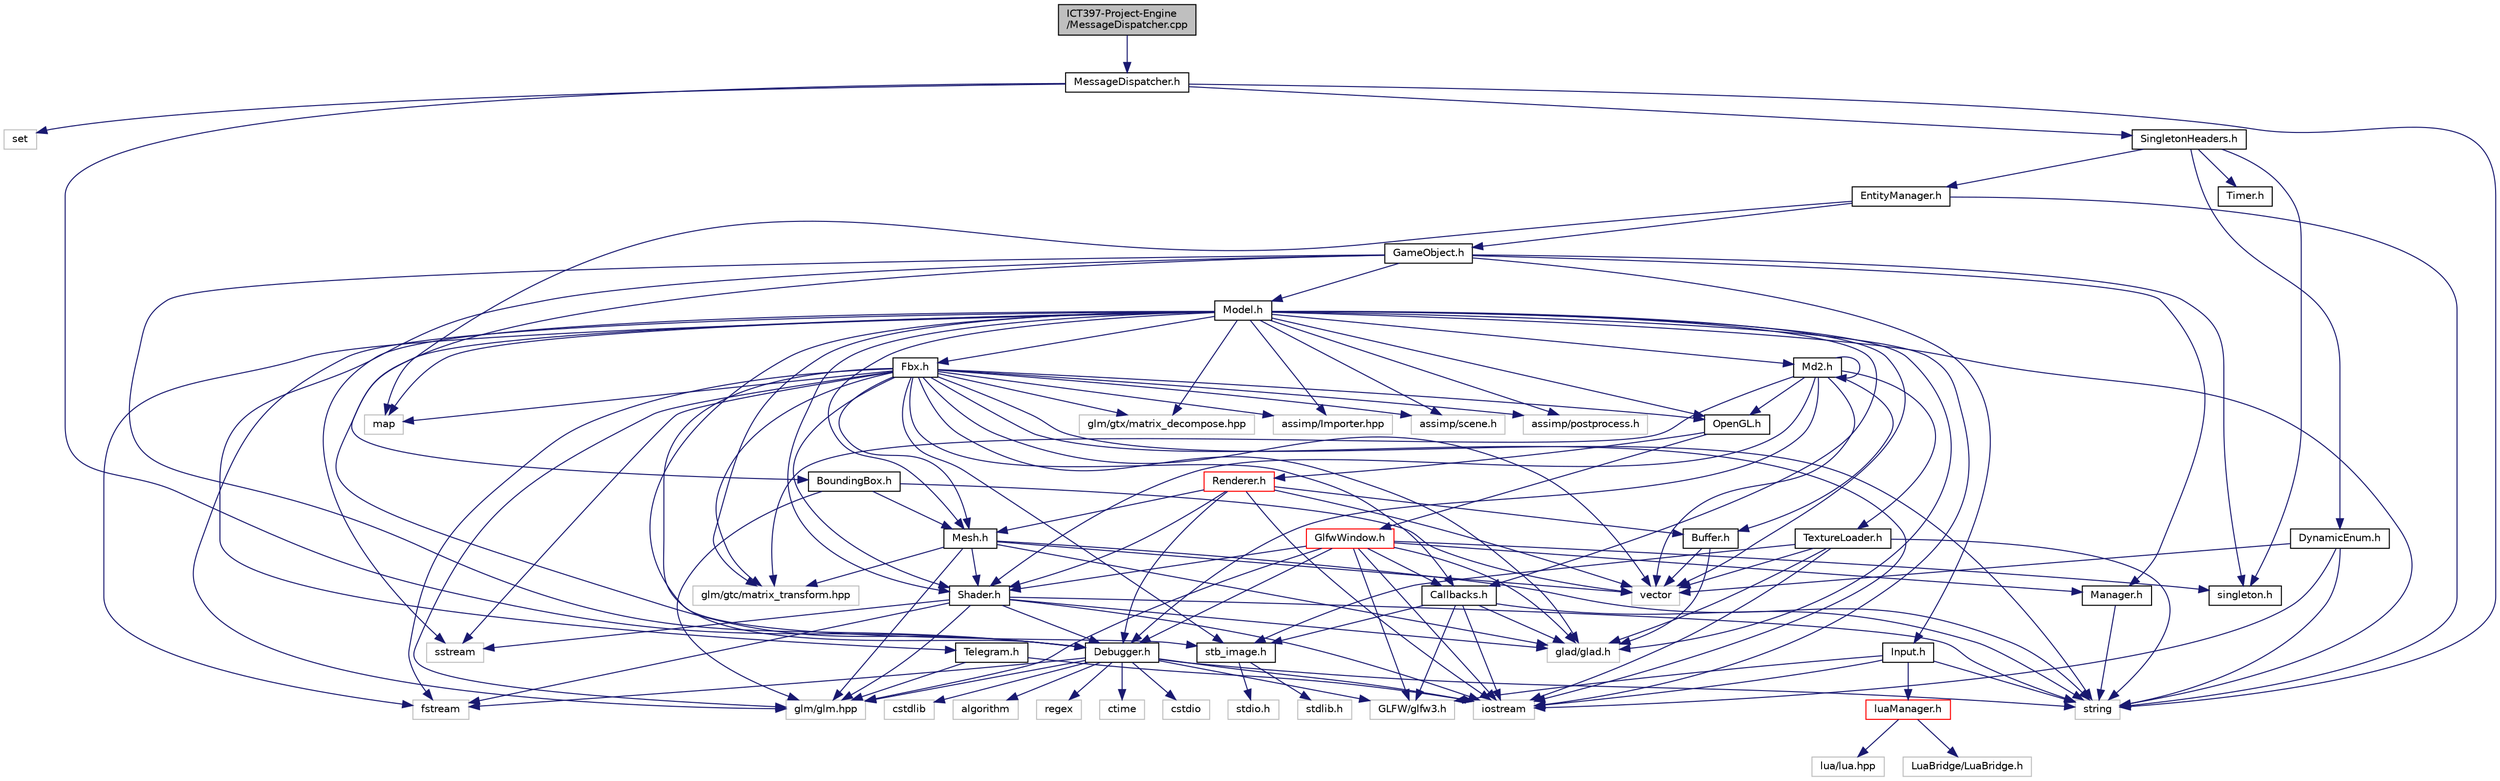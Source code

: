 digraph "ICT397-Project-Engine/MessageDispatcher.cpp"
{
 // LATEX_PDF_SIZE
  edge [fontname="Helvetica",fontsize="10",labelfontname="Helvetica",labelfontsize="10"];
  node [fontname="Helvetica",fontsize="10",shape=record];
  Node1 [label="ICT397-Project-Engine\l/MessageDispatcher.cpp",height=0.2,width=0.4,color="black", fillcolor="grey75", style="filled", fontcolor="black",tooltip=" "];
  Node1 -> Node2 [color="midnightblue",fontsize="10",style="solid"];
  Node2 [label="MessageDispatcher.h",height=0.2,width=0.4,color="black", fillcolor="white", style="filled",URL="$_message_dispatcher_8h.html",tooltip=" "];
  Node2 -> Node3 [color="midnightblue",fontsize="10",style="solid"];
  Node3 [label="set",height=0.2,width=0.4,color="grey75", fillcolor="white", style="filled",tooltip=" "];
  Node2 -> Node4 [color="midnightblue",fontsize="10",style="solid"];
  Node4 [label="string",height=0.2,width=0.4,color="grey75", fillcolor="white", style="filled",tooltip=" "];
  Node2 -> Node5 [color="midnightblue",fontsize="10",style="solid"];
  Node5 [label="SingletonHeaders.h",height=0.2,width=0.4,color="black", fillcolor="white", style="filled",URL="$_singleton_headers_8h.html",tooltip=" "];
  Node5 -> Node6 [color="midnightblue",fontsize="10",style="solid"];
  Node6 [label="singleton.h",height=0.2,width=0.4,color="black", fillcolor="white", style="filled",URL="$singleton_8h.html",tooltip=" "];
  Node5 -> Node7 [color="midnightblue",fontsize="10",style="solid"];
  Node7 [label="EntityManager.h",height=0.2,width=0.4,color="black", fillcolor="white", style="filled",URL="$_entity_manager_8h.html",tooltip=" "];
  Node7 -> Node4 [color="midnightblue",fontsize="10",style="solid"];
  Node7 -> Node8 [color="midnightblue",fontsize="10",style="solid"];
  Node8 [label="map",height=0.2,width=0.4,color="grey75", fillcolor="white", style="filled",tooltip=" "];
  Node7 -> Node9 [color="midnightblue",fontsize="10",style="solid"];
  Node9 [label="GameObject.h",height=0.2,width=0.4,color="black", fillcolor="white", style="filled",URL="$_game_object_8h.html",tooltip=" "];
  Node9 -> Node10 [color="midnightblue",fontsize="10",style="solid"];
  Node10 [label="Model.h",height=0.2,width=0.4,color="black", fillcolor="white", style="filled",URL="$_model_8h.html",tooltip=" "];
  Node10 -> Node11 [color="midnightblue",fontsize="10",style="solid"];
  Node11 [label="glad/glad.h",height=0.2,width=0.4,color="grey75", fillcolor="white", style="filled",tooltip=" "];
  Node10 -> Node12 [color="midnightblue",fontsize="10",style="solid"];
  Node12 [label="glm/glm.hpp",height=0.2,width=0.4,color="grey75", fillcolor="white", style="filled",tooltip=" "];
  Node10 -> Node13 [color="midnightblue",fontsize="10",style="solid"];
  Node13 [label="glm/gtc/matrix_transform.hpp",height=0.2,width=0.4,color="grey75", fillcolor="white", style="filled",tooltip=" "];
  Node10 -> Node14 [color="midnightblue",fontsize="10",style="solid"];
  Node14 [label="glm/gtx/matrix_decompose.hpp",height=0.2,width=0.4,color="grey75", fillcolor="white", style="filled",tooltip=" "];
  Node10 -> Node15 [color="midnightblue",fontsize="10",style="solid"];
  Node15 [label="stb_image.h",height=0.2,width=0.4,color="black", fillcolor="white", style="filled",URL="$stb__image_8h.html",tooltip=" "];
  Node15 -> Node16 [color="midnightblue",fontsize="10",style="solid"];
  Node16 [label="stdio.h",height=0.2,width=0.4,color="grey75", fillcolor="white", style="filled",tooltip=" "];
  Node15 -> Node17 [color="midnightblue",fontsize="10",style="solid"];
  Node17 [label="stdlib.h",height=0.2,width=0.4,color="grey75", fillcolor="white", style="filled",tooltip=" "];
  Node10 -> Node18 [color="midnightblue",fontsize="10",style="solid"];
  Node18 [label="assimp/Importer.hpp",height=0.2,width=0.4,color="grey75", fillcolor="white", style="filled",tooltip=" "];
  Node10 -> Node19 [color="midnightblue",fontsize="10",style="solid"];
  Node19 [label="assimp/scene.h",height=0.2,width=0.4,color="grey75", fillcolor="white", style="filled",tooltip=" "];
  Node10 -> Node20 [color="midnightblue",fontsize="10",style="solid"];
  Node20 [label="assimp/postprocess.h",height=0.2,width=0.4,color="grey75", fillcolor="white", style="filled",tooltip=" "];
  Node10 -> Node21 [color="midnightblue",fontsize="10",style="solid"];
  Node21 [label="Mesh.h",height=0.2,width=0.4,color="black", fillcolor="white", style="filled",URL="$_mesh_8h.html",tooltip=" "];
  Node21 -> Node11 [color="midnightblue",fontsize="10",style="solid"];
  Node21 -> Node12 [color="midnightblue",fontsize="10",style="solid"];
  Node21 -> Node13 [color="midnightblue",fontsize="10",style="solid"];
  Node21 -> Node22 [color="midnightblue",fontsize="10",style="solid"];
  Node22 [label="Shader.h",height=0.2,width=0.4,color="black", fillcolor="white", style="filled",URL="$_shader_8h.html",tooltip=" "];
  Node22 -> Node11 [color="midnightblue",fontsize="10",style="solid"];
  Node22 -> Node12 [color="midnightblue",fontsize="10",style="solid"];
  Node22 -> Node4 [color="midnightblue",fontsize="10",style="solid"];
  Node22 -> Node23 [color="midnightblue",fontsize="10",style="solid"];
  Node23 [label="fstream",height=0.2,width=0.4,color="grey75", fillcolor="white", style="filled",tooltip=" "];
  Node22 -> Node24 [color="midnightblue",fontsize="10",style="solid"];
  Node24 [label="sstream",height=0.2,width=0.4,color="grey75", fillcolor="white", style="filled",tooltip=" "];
  Node22 -> Node25 [color="midnightblue",fontsize="10",style="solid"];
  Node25 [label="iostream",height=0.2,width=0.4,color="grey75", fillcolor="white", style="filled",tooltip=" "];
  Node22 -> Node26 [color="midnightblue",fontsize="10",style="solid"];
  Node26 [label="Debugger.h",height=0.2,width=0.4,color="black", fillcolor="white", style="filled",URL="$_debugger_8h.html",tooltip=" "];
  Node26 -> Node25 [color="midnightblue",fontsize="10",style="solid"];
  Node26 -> Node4 [color="midnightblue",fontsize="10",style="solid"];
  Node26 -> Node12 [color="midnightblue",fontsize="10",style="solid"];
  Node26 -> Node27 [color="midnightblue",fontsize="10",style="solid"];
  Node27 [label="GLFW/glfw3.h",height=0.2,width=0.4,color="grey75", fillcolor="white", style="filled",tooltip=" "];
  Node26 -> Node23 [color="midnightblue",fontsize="10",style="solid"];
  Node26 -> Node28 [color="midnightblue",fontsize="10",style="solid"];
  Node28 [label="ctime",height=0.2,width=0.4,color="grey75", fillcolor="white", style="filled",tooltip=" "];
  Node26 -> Node29 [color="midnightblue",fontsize="10",style="solid"];
  Node29 [label="cstdio",height=0.2,width=0.4,color="grey75", fillcolor="white", style="filled",tooltip=" "];
  Node26 -> Node30 [color="midnightblue",fontsize="10",style="solid"];
  Node30 [label="cstdlib",height=0.2,width=0.4,color="grey75", fillcolor="white", style="filled",tooltip=" "];
  Node26 -> Node31 [color="midnightblue",fontsize="10",style="solid"];
  Node31 [label="algorithm",height=0.2,width=0.4,color="grey75", fillcolor="white", style="filled",tooltip=" "];
  Node26 -> Node32 [color="midnightblue",fontsize="10",style="solid"];
  Node32 [label="regex",height=0.2,width=0.4,color="grey75", fillcolor="white", style="filled",tooltip=" "];
  Node21 -> Node4 [color="midnightblue",fontsize="10",style="solid"];
  Node21 -> Node33 [color="midnightblue",fontsize="10",style="solid"];
  Node33 [label="vector",height=0.2,width=0.4,color="grey75", fillcolor="white", style="filled",tooltip=" "];
  Node10 -> Node22 [color="midnightblue",fontsize="10",style="solid"];
  Node10 -> Node4 [color="midnightblue",fontsize="10",style="solid"];
  Node10 -> Node23 [color="midnightblue",fontsize="10",style="solid"];
  Node10 -> Node24 [color="midnightblue",fontsize="10",style="solid"];
  Node10 -> Node25 [color="midnightblue",fontsize="10",style="solid"];
  Node10 -> Node8 [color="midnightblue",fontsize="10",style="solid"];
  Node10 -> Node33 [color="midnightblue",fontsize="10",style="solid"];
  Node10 -> Node34 [color="midnightblue",fontsize="10",style="solid"];
  Node34 [label="Callbacks.h",height=0.2,width=0.4,color="black", fillcolor="white", style="filled",URL="$_callbacks_8h.html",tooltip=" "];
  Node34 -> Node11 [color="midnightblue",fontsize="10",style="solid"];
  Node34 -> Node27 [color="midnightblue",fontsize="10",style="solid"];
  Node34 -> Node4 [color="midnightblue",fontsize="10",style="solid"];
  Node34 -> Node25 [color="midnightblue",fontsize="10",style="solid"];
  Node34 -> Node15 [color="midnightblue",fontsize="10",style="solid"];
  Node10 -> Node35 [color="midnightblue",fontsize="10",style="solid"];
  Node35 [label="OpenGL.h",height=0.2,width=0.4,color="black", fillcolor="white", style="filled",URL="$_open_g_l_8h.html",tooltip=" "];
  Node35 -> Node36 [color="midnightblue",fontsize="10",style="solid"];
  Node36 [label="Renderer.h",height=0.2,width=0.4,color="red", fillcolor="white", style="filled",URL="$_renderer_8h.html",tooltip=" "];
  Node36 -> Node25 [color="midnightblue",fontsize="10",style="solid"];
  Node36 -> Node33 [color="midnightblue",fontsize="10",style="solid"];
  Node36 -> Node22 [color="midnightblue",fontsize="10",style="solid"];
  Node36 -> Node21 [color="midnightblue",fontsize="10",style="solid"];
  Node36 -> Node39 [color="midnightblue",fontsize="10",style="solid"];
  Node39 [label="Buffer.h",height=0.2,width=0.4,color="black", fillcolor="white", style="filled",URL="$_buffer_8h.html",tooltip=" "];
  Node39 -> Node11 [color="midnightblue",fontsize="10",style="solid"];
  Node39 -> Node33 [color="midnightblue",fontsize="10",style="solid"];
  Node36 -> Node26 [color="midnightblue",fontsize="10",style="solid"];
  Node35 -> Node40 [color="midnightblue",fontsize="10",style="solid"];
  Node40 [label="GlfwWindow.h",height=0.2,width=0.4,color="red", fillcolor="white", style="filled",URL="$_glfw_window_8h.html",tooltip=" "];
  Node40 -> Node11 [color="midnightblue",fontsize="10",style="solid"];
  Node40 -> Node27 [color="midnightblue",fontsize="10",style="solid"];
  Node40 -> Node12 [color="midnightblue",fontsize="10",style="solid"];
  Node40 -> Node25 [color="midnightblue",fontsize="10",style="solid"];
  Node40 -> Node34 [color="midnightblue",fontsize="10",style="solid"];
  Node40 -> Node6 [color="midnightblue",fontsize="10",style="solid"];
  Node40 -> Node22 [color="midnightblue",fontsize="10",style="solid"];
  Node40 -> Node51 [color="midnightblue",fontsize="10",style="solid"];
  Node51 [label="Manager.h",height=0.2,width=0.4,color="black", fillcolor="white", style="filled",URL="$_manager_8h.html",tooltip=" "];
  Node51 -> Node4 [color="midnightblue",fontsize="10",style="solid"];
  Node40 -> Node26 [color="midnightblue",fontsize="10",style="solid"];
  Node10 -> Node67 [color="midnightblue",fontsize="10",style="solid"];
  Node67 [label="Fbx.h",height=0.2,width=0.4,color="black", fillcolor="white", style="filled",URL="$_fbx_8h.html",tooltip=" "];
  Node67 -> Node11 [color="midnightblue",fontsize="10",style="solid"];
  Node67 -> Node12 [color="midnightblue",fontsize="10",style="solid"];
  Node67 -> Node13 [color="midnightblue",fontsize="10",style="solid"];
  Node67 -> Node14 [color="midnightblue",fontsize="10",style="solid"];
  Node67 -> Node15 [color="midnightblue",fontsize="10",style="solid"];
  Node67 -> Node18 [color="midnightblue",fontsize="10",style="solid"];
  Node67 -> Node19 [color="midnightblue",fontsize="10",style="solid"];
  Node67 -> Node20 [color="midnightblue",fontsize="10",style="solid"];
  Node67 -> Node21 [color="midnightblue",fontsize="10",style="solid"];
  Node67 -> Node22 [color="midnightblue",fontsize="10",style="solid"];
  Node67 -> Node4 [color="midnightblue",fontsize="10",style="solid"];
  Node67 -> Node23 [color="midnightblue",fontsize="10",style="solid"];
  Node67 -> Node24 [color="midnightblue",fontsize="10",style="solid"];
  Node67 -> Node25 [color="midnightblue",fontsize="10",style="solid"];
  Node67 -> Node8 [color="midnightblue",fontsize="10",style="solid"];
  Node67 -> Node33 [color="midnightblue",fontsize="10",style="solid"];
  Node67 -> Node34 [color="midnightblue",fontsize="10",style="solid"];
  Node67 -> Node35 [color="midnightblue",fontsize="10",style="solid"];
  Node67 -> Node26 [color="midnightblue",fontsize="10",style="solid"];
  Node10 -> Node68 [color="midnightblue",fontsize="10",style="solid"];
  Node68 [label="Md2.h",height=0.2,width=0.4,color="black", fillcolor="white", style="filled",URL="$_md2_8h.html",tooltip=" "];
  Node68 -> Node22 [color="midnightblue",fontsize="10",style="solid"];
  Node68 -> Node35 [color="midnightblue",fontsize="10",style="solid"];
  Node68 -> Node39 [color="midnightblue",fontsize="10",style="solid"];
  Node68 -> Node43 [color="midnightblue",fontsize="10",style="solid"];
  Node43 [label="TextureLoader.h",height=0.2,width=0.4,color="black", fillcolor="white", style="filled",URL="$_texture_loader_8h.html",tooltip=" "];
  Node43 -> Node33 [color="midnightblue",fontsize="10",style="solid"];
  Node43 -> Node4 [color="midnightblue",fontsize="10",style="solid"];
  Node43 -> Node11 [color="midnightblue",fontsize="10",style="solid"];
  Node43 -> Node15 [color="midnightblue",fontsize="10",style="solid"];
  Node43 -> Node25 [color="midnightblue",fontsize="10",style="solid"];
  Node68 -> Node68 [color="midnightblue",fontsize="10",style="solid"];
  Node68 -> Node33 [color="midnightblue",fontsize="10",style="solid"];
  Node68 -> Node13 [color="midnightblue",fontsize="10",style="solid"];
  Node68 -> Node26 [color="midnightblue",fontsize="10",style="solid"];
  Node10 -> Node26 [color="midnightblue",fontsize="10",style="solid"];
  Node9 -> Node69 [color="midnightblue",fontsize="10",style="solid"];
  Node69 [label="BoundingBox.h",height=0.2,width=0.4,color="black", fillcolor="white", style="filled",URL="$_bounding_box_8h.html",tooltip=" "];
  Node69 -> Node33 [color="midnightblue",fontsize="10",style="solid"];
  Node69 -> Node12 [color="midnightblue",fontsize="10",style="solid"];
  Node69 -> Node21 [color="midnightblue",fontsize="10",style="solid"];
  Node9 -> Node44 [color="midnightblue",fontsize="10",style="solid"];
  Node44 [label="Input.h",height=0.2,width=0.4,color="black", fillcolor="white", style="filled",URL="$_input_8h.html",tooltip=" "];
  Node44 -> Node27 [color="midnightblue",fontsize="10",style="solid"];
  Node44 -> Node4 [color="midnightblue",fontsize="10",style="solid"];
  Node44 -> Node25 [color="midnightblue",fontsize="10",style="solid"];
  Node44 -> Node45 [color="midnightblue",fontsize="10",style="solid"];
  Node45 [label="luaManager.h",height=0.2,width=0.4,color="red", fillcolor="white", style="filled",URL="$lua_manager_8h.html",tooltip=" "];
  Node45 -> Node46 [color="midnightblue",fontsize="10",style="solid"];
  Node46 [label="lua/lua.hpp",height=0.2,width=0.4,color="grey75", fillcolor="white", style="filled",tooltip=" "];
  Node45 -> Node47 [color="midnightblue",fontsize="10",style="solid"];
  Node47 [label="LuaBridge/LuaBridge.h",height=0.2,width=0.4,color="grey75", fillcolor="white", style="filled",tooltip=" "];
  Node9 -> Node26 [color="midnightblue",fontsize="10",style="solid"];
  Node9 -> Node70 [color="midnightblue",fontsize="10",style="solid"];
  Node70 [label="Telegram.h",height=0.2,width=0.4,color="black", fillcolor="white", style="filled",URL="$_telegram_8h.html",tooltip=" "];
  Node70 -> Node25 [color="midnightblue",fontsize="10",style="solid"];
  Node70 -> Node12 [color="midnightblue",fontsize="10",style="solid"];
  Node9 -> Node51 [color="midnightblue",fontsize="10",style="solid"];
  Node9 -> Node6 [color="midnightblue",fontsize="10",style="solid"];
  Node5 -> Node71 [color="midnightblue",fontsize="10",style="solid"];
  Node71 [label="DynamicEnum.h",height=0.2,width=0.4,color="black", fillcolor="white", style="filled",URL="$_dynamic_enum_8h.html",tooltip=" "];
  Node71 -> Node33 [color="midnightblue",fontsize="10",style="solid"];
  Node71 -> Node4 [color="midnightblue",fontsize="10",style="solid"];
  Node71 -> Node25 [color="midnightblue",fontsize="10",style="solid"];
  Node5 -> Node72 [color="midnightblue",fontsize="10",style="solid"];
  Node72 [label="Timer.h",height=0.2,width=0.4,color="black", fillcolor="white", style="filled",URL="$_timer_8h.html",tooltip=" "];
  Node2 -> Node26 [color="midnightblue",fontsize="10",style="solid"];
}

